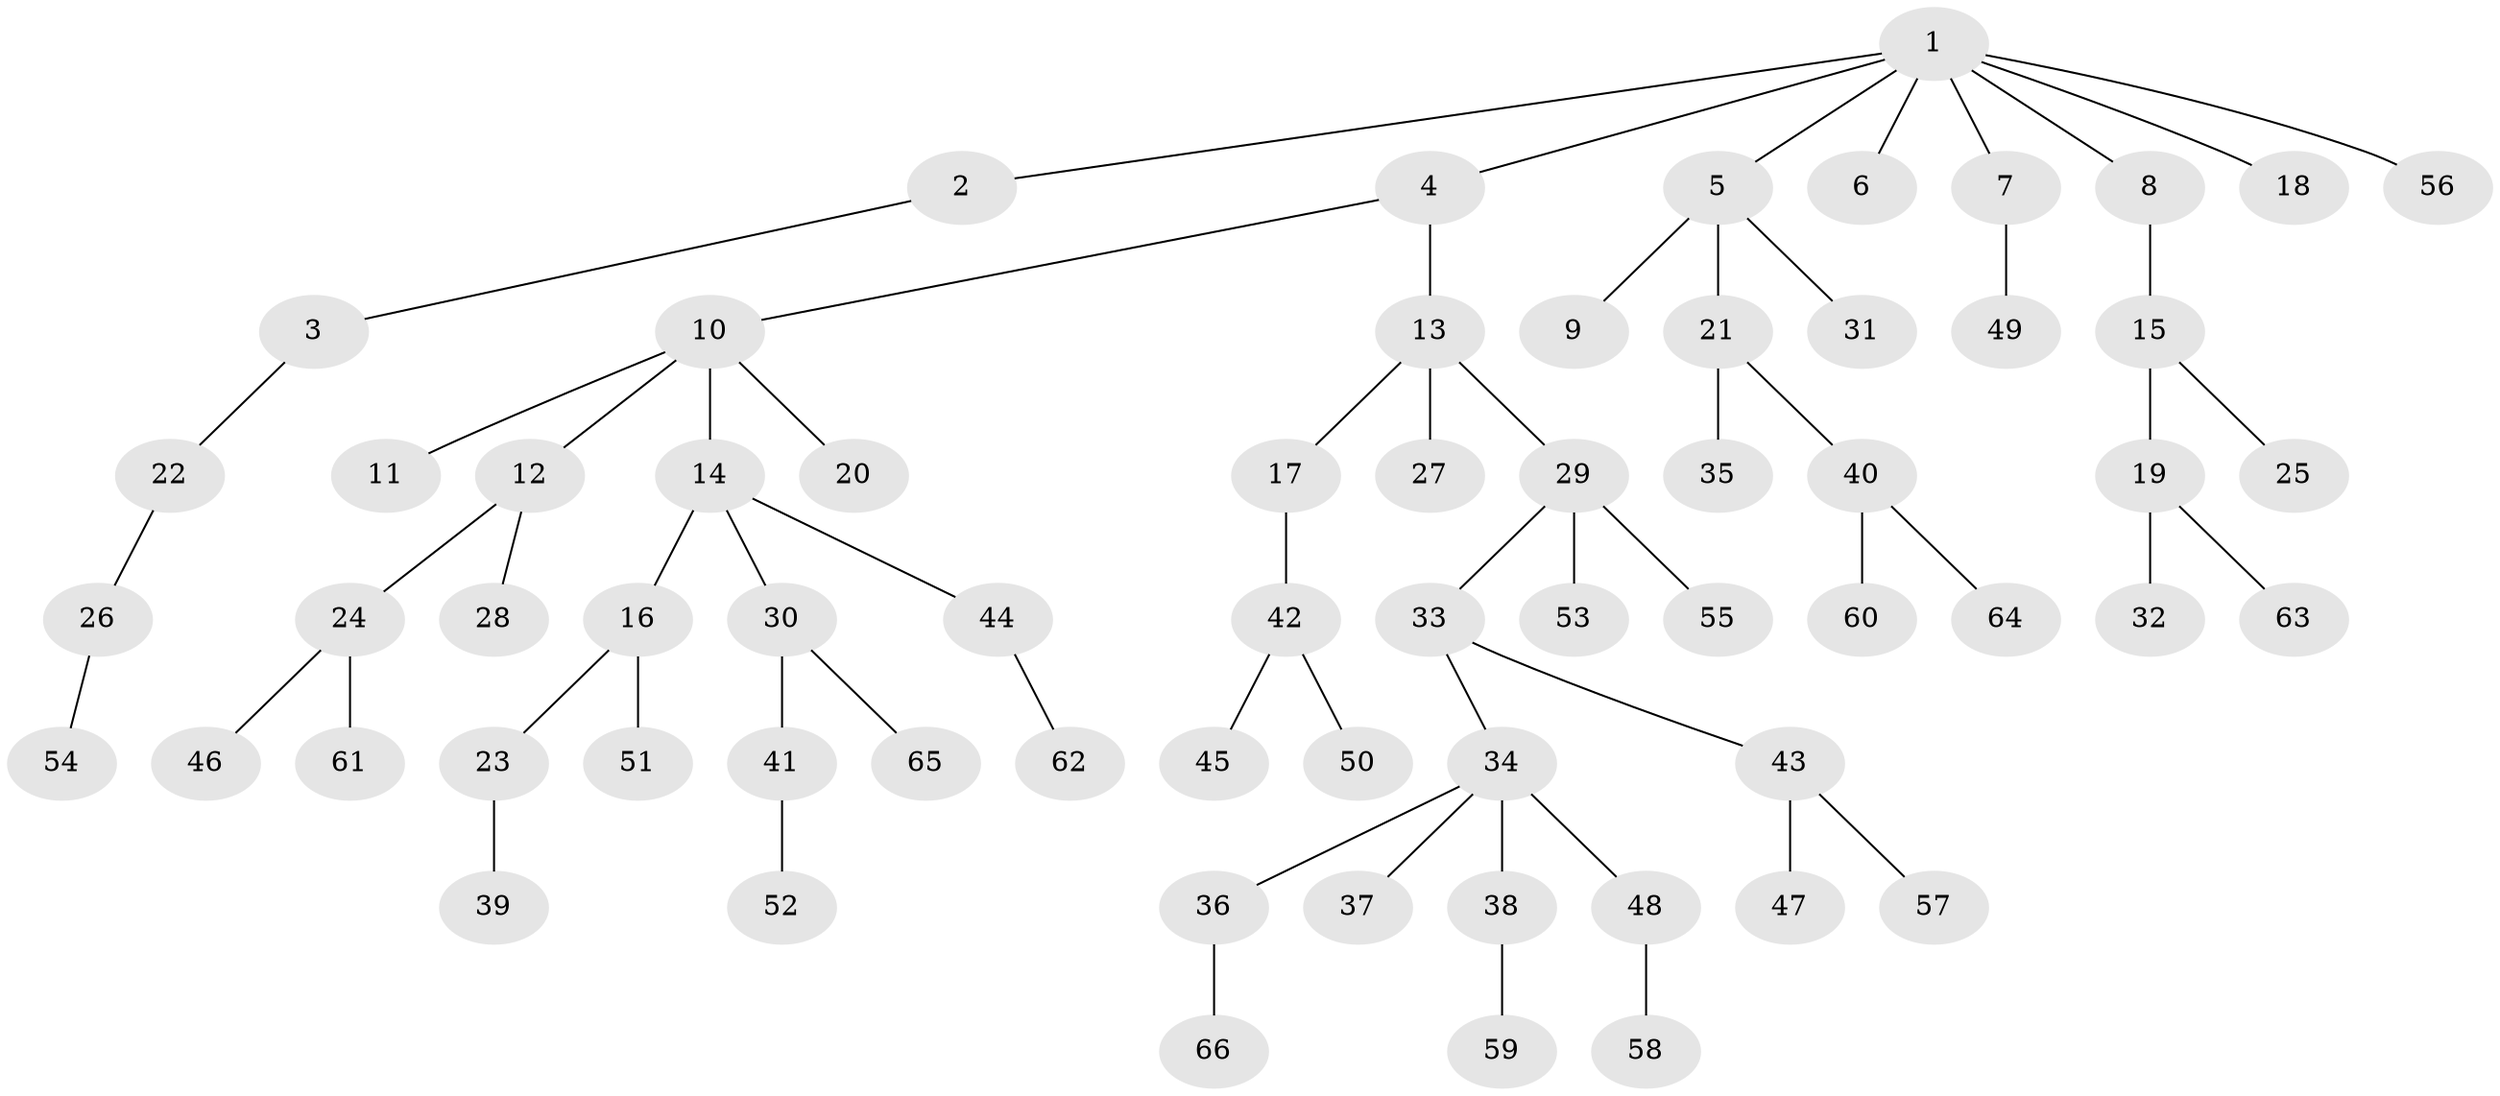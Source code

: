 // Generated by graph-tools (version 1.1) at 2025/11/02/27/25 16:11:26]
// undirected, 66 vertices, 65 edges
graph export_dot {
graph [start="1"]
  node [color=gray90,style=filled];
  1;
  2;
  3;
  4;
  5;
  6;
  7;
  8;
  9;
  10;
  11;
  12;
  13;
  14;
  15;
  16;
  17;
  18;
  19;
  20;
  21;
  22;
  23;
  24;
  25;
  26;
  27;
  28;
  29;
  30;
  31;
  32;
  33;
  34;
  35;
  36;
  37;
  38;
  39;
  40;
  41;
  42;
  43;
  44;
  45;
  46;
  47;
  48;
  49;
  50;
  51;
  52;
  53;
  54;
  55;
  56;
  57;
  58;
  59;
  60;
  61;
  62;
  63;
  64;
  65;
  66;
  1 -- 2;
  1 -- 4;
  1 -- 5;
  1 -- 6;
  1 -- 7;
  1 -- 8;
  1 -- 18;
  1 -- 56;
  2 -- 3;
  3 -- 22;
  4 -- 10;
  4 -- 13;
  5 -- 9;
  5 -- 21;
  5 -- 31;
  7 -- 49;
  8 -- 15;
  10 -- 11;
  10 -- 12;
  10 -- 14;
  10 -- 20;
  12 -- 24;
  12 -- 28;
  13 -- 17;
  13 -- 27;
  13 -- 29;
  14 -- 16;
  14 -- 30;
  14 -- 44;
  15 -- 19;
  15 -- 25;
  16 -- 23;
  16 -- 51;
  17 -- 42;
  19 -- 32;
  19 -- 63;
  21 -- 35;
  21 -- 40;
  22 -- 26;
  23 -- 39;
  24 -- 46;
  24 -- 61;
  26 -- 54;
  29 -- 33;
  29 -- 53;
  29 -- 55;
  30 -- 41;
  30 -- 65;
  33 -- 34;
  33 -- 43;
  34 -- 36;
  34 -- 37;
  34 -- 38;
  34 -- 48;
  36 -- 66;
  38 -- 59;
  40 -- 60;
  40 -- 64;
  41 -- 52;
  42 -- 45;
  42 -- 50;
  43 -- 47;
  43 -- 57;
  44 -- 62;
  48 -- 58;
}
